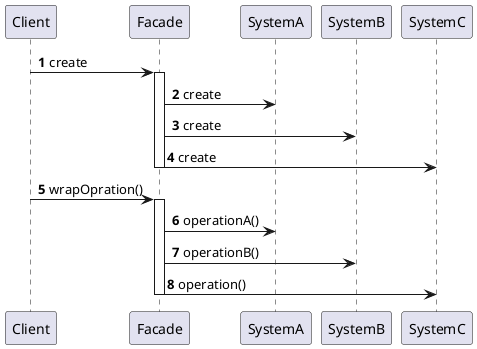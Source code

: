 @startuml
participant Client
participant Facade
participant SystemA
participant SystemB
participant SystemC
autonumber
Client->Facade:create
activate Facade
Facade->SystemA:create
Facade->SystemB:create
Facade->SystemC:create
deactivate Facade
Client->Facade:wrapOpration()
activate Facade
Facade->SystemA:operationA()
Facade->SystemB:operationB()
Facade->SystemC:operation()
deactivate Facade


@enduml